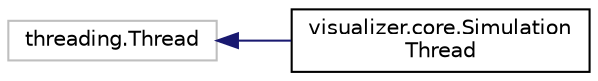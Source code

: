 digraph "Graphical Class Hierarchy"
{
 // LATEX_PDF_SIZE
  edge [fontname="Helvetica",fontsize="10",labelfontname="Helvetica",labelfontsize="10"];
  node [fontname="Helvetica",fontsize="10",shape=record];
  rankdir="LR";
  Node3745 [label="threading.Thread",height=0.2,width=0.4,color="grey75", fillcolor="white", style="filled",tooltip=" "];
  Node3745 -> Node0 [dir="back",color="midnightblue",fontsize="10",style="solid",fontname="Helvetica"];
  Node0 [label="visualizer.core.Simulation\lThread",height=0.2,width=0.4,color="black", fillcolor="white", style="filled",URL="$classvisualizer_1_1core_1_1_simulation_thread.html",tooltip="SimulationThread."];
}
